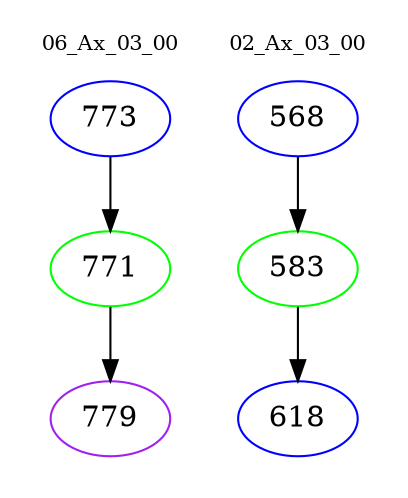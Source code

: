 digraph{
subgraph cluster_0 {
color = white
label = "06_Ax_03_00";
fontsize=10;
T0_773 [label="773", color="blue"]
T0_773 -> T0_771 [color="black"]
T0_771 [label="771", color="green"]
T0_771 -> T0_779 [color="black"]
T0_779 [label="779", color="purple"]
}
subgraph cluster_1 {
color = white
label = "02_Ax_03_00";
fontsize=10;
T1_568 [label="568", color="blue"]
T1_568 -> T1_583 [color="black"]
T1_583 [label="583", color="green"]
T1_583 -> T1_618 [color="black"]
T1_618 [label="618", color="blue"]
}
}
